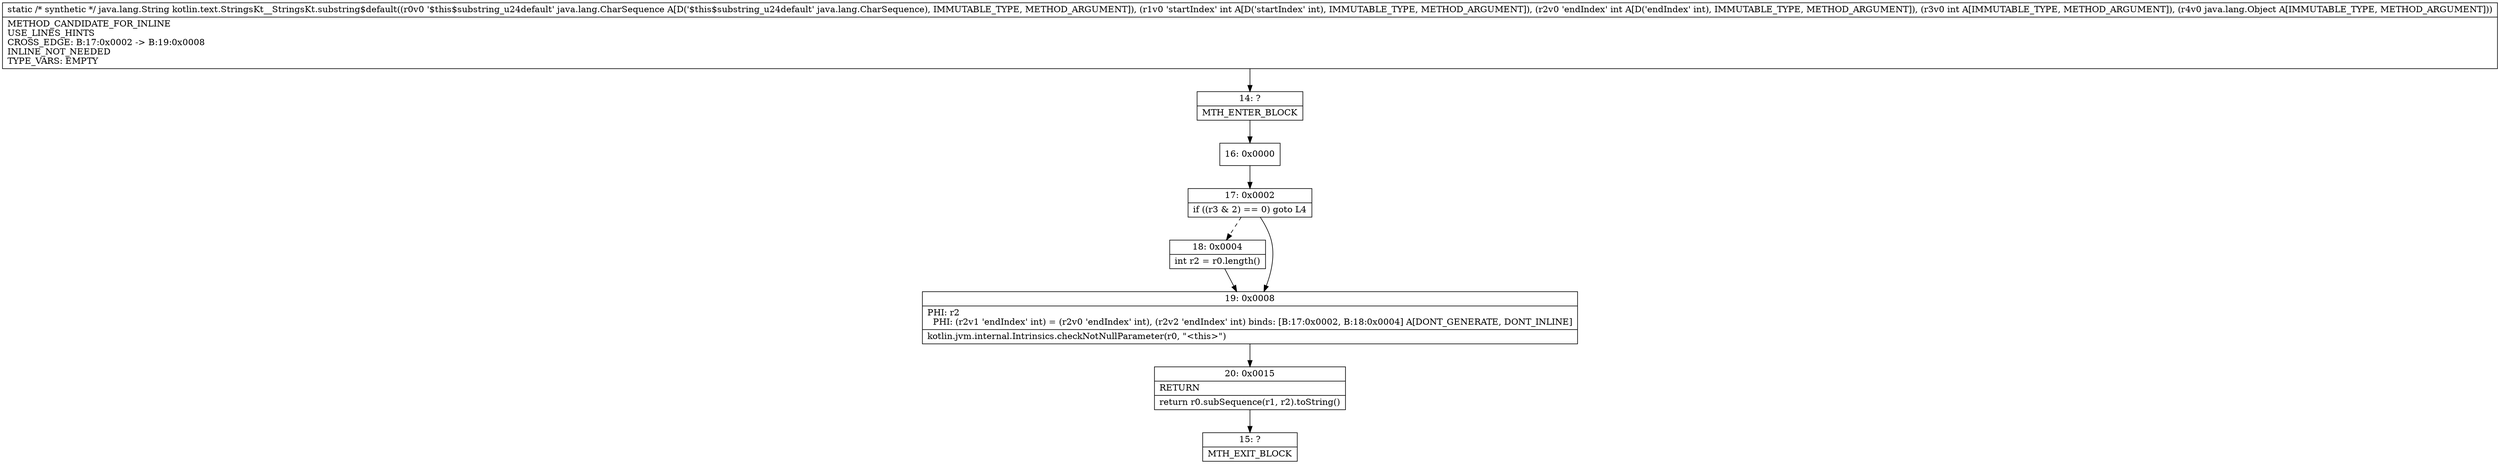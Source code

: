 digraph "CFG forkotlin.text.StringsKt__StringsKt.substring$default(Ljava\/lang\/CharSequence;IIILjava\/lang\/Object;)Ljava\/lang\/String;" {
Node_14 [shape=record,label="{14\:\ ?|MTH_ENTER_BLOCK\l}"];
Node_16 [shape=record,label="{16\:\ 0x0000}"];
Node_17 [shape=record,label="{17\:\ 0x0002|if ((r3 & 2) == 0) goto L4\l}"];
Node_18 [shape=record,label="{18\:\ 0x0004|int r2 = r0.length()\l}"];
Node_19 [shape=record,label="{19\:\ 0x0008|PHI: r2 \l  PHI: (r2v1 'endIndex' int) = (r2v0 'endIndex' int), (r2v2 'endIndex' int) binds: [B:17:0x0002, B:18:0x0004] A[DONT_GENERATE, DONT_INLINE]\l|kotlin.jvm.internal.Intrinsics.checkNotNullParameter(r0, \"\<this\>\")\l}"];
Node_20 [shape=record,label="{20\:\ 0x0015|RETURN\l|return r0.subSequence(r1, r2).toString()\l}"];
Node_15 [shape=record,label="{15\:\ ?|MTH_EXIT_BLOCK\l}"];
MethodNode[shape=record,label="{static \/* synthetic *\/ java.lang.String kotlin.text.StringsKt__StringsKt.substring$default((r0v0 '$this$substring_u24default' java.lang.CharSequence A[D('$this$substring_u24default' java.lang.CharSequence), IMMUTABLE_TYPE, METHOD_ARGUMENT]), (r1v0 'startIndex' int A[D('startIndex' int), IMMUTABLE_TYPE, METHOD_ARGUMENT]), (r2v0 'endIndex' int A[D('endIndex' int), IMMUTABLE_TYPE, METHOD_ARGUMENT]), (r3v0 int A[IMMUTABLE_TYPE, METHOD_ARGUMENT]), (r4v0 java.lang.Object A[IMMUTABLE_TYPE, METHOD_ARGUMENT]))  | METHOD_CANDIDATE_FOR_INLINE\lUSE_LINES_HINTS\lCROSS_EDGE: B:17:0x0002 \-\> B:19:0x0008\lINLINE_NOT_NEEDED\lTYPE_VARS: EMPTY\l}"];
MethodNode -> Node_14;Node_14 -> Node_16;
Node_16 -> Node_17;
Node_17 -> Node_18[style=dashed];
Node_17 -> Node_19;
Node_18 -> Node_19;
Node_19 -> Node_20;
Node_20 -> Node_15;
}

